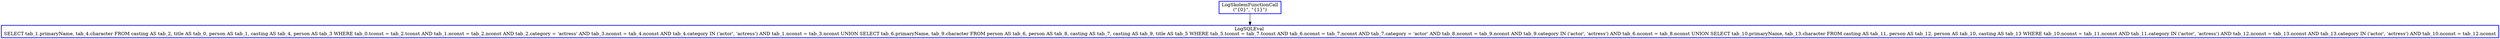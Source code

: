 digraph  g{
node [shape=rectangle, color=black, fontcolor=black, style=bold]
0 [label="LogSkolemFunctionCall
(\"{0}\", \"{1}\")" , color = blue] ; 
1 [label="LogSQLEval 
SELECT tab_1.primaryName, tab_4.character FROM casting AS tab_2, title AS tab_0, person AS tab_1, casting AS tab_4, person AS tab_3 WHERE tab_0.tconst = tab_2.tconst AND tab_1.nconst = tab_2.nconst AND tab_2.category = 'actress' AND tab_3.nconst = tab_4.nconst AND tab_4.category IN ('actor', 'actress') AND tab_1.nconst = tab_3.nconst UNION SELECT tab_6.primaryName, tab_9.character FROM person AS tab_6, person AS tab_8, casting AS tab_7, casting AS tab_9, title AS tab_5 WHERE tab_5.tconst = tab_7.tconst AND tab_6.nconst = tab_7.nconst AND tab_7.category = 'actor' AND tab_8.nconst = tab_9.nconst AND tab_9.category IN ('actor', 'actress') AND tab_6.nconst = tab_8.nconst UNION SELECT tab_10.primaryName, tab_13.character FROM casting AS tab_11, person AS tab_12, person AS tab_10, casting AS tab_13 WHERE tab_10.nconst = tab_11.nconst AND tab_11.category IN ('actor', 'actress') AND tab_12.nconst = tab_13.nconst AND tab_13.category IN ('actor', 'actress') AND tab_10.nconst = tab_12.nconst", color = blue] ; 
0 -> 1 ; 
}

